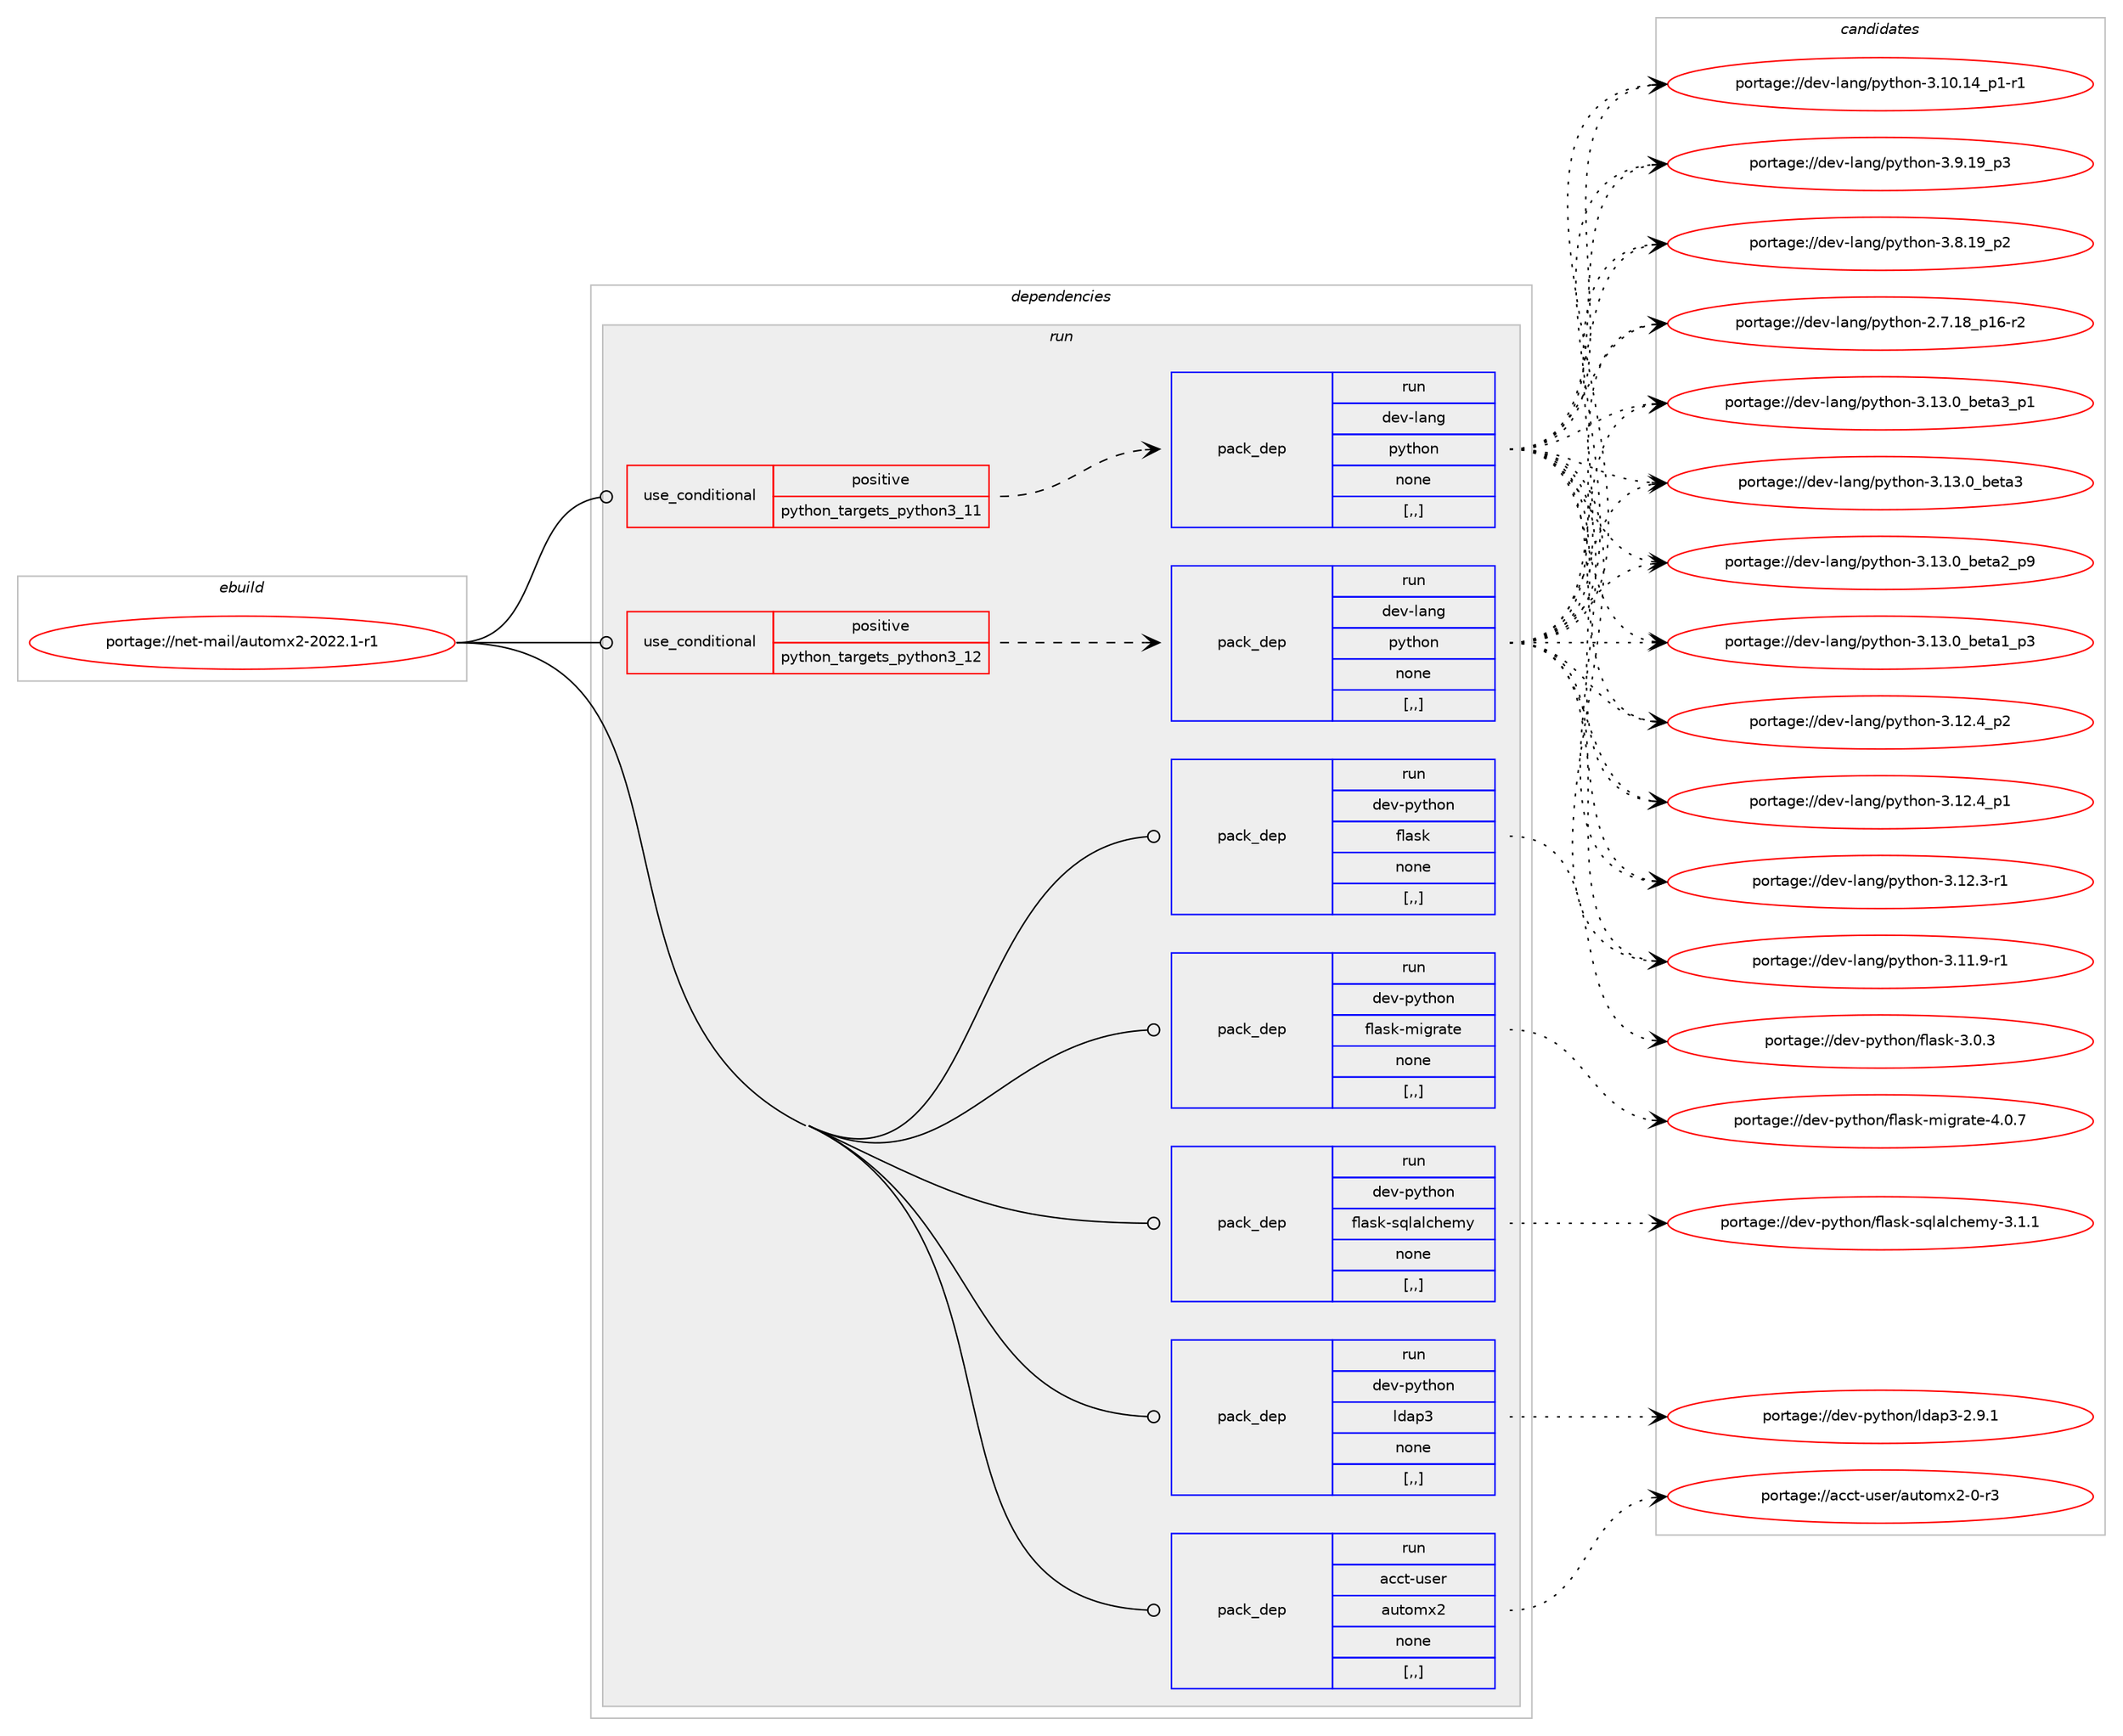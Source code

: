 digraph prolog {

# *************
# Graph options
# *************

newrank=true;
concentrate=true;
compound=true;
graph [rankdir=LR,fontname=Helvetica,fontsize=10,ranksep=1.5];#, ranksep=2.5, nodesep=0.2];
edge  [arrowhead=vee];
node  [fontname=Helvetica,fontsize=10];

# **********
# The ebuild
# **********

subgraph cluster_leftcol {
color=gray;
label=<<i>ebuild</i>>;
id [label="portage://net-mail/automx2-2022.1-r1", color=red, width=4, href="../net-mail/automx2-2022.1-r1.svg"];
}

# ****************
# The dependencies
# ****************

subgraph cluster_midcol {
color=gray;
label=<<i>dependencies</i>>;
subgraph cluster_compile {
fillcolor="#eeeeee";
style=filled;
label=<<i>compile</i>>;
}
subgraph cluster_compileandrun {
fillcolor="#eeeeee";
style=filled;
label=<<i>compile and run</i>>;
}
subgraph cluster_run {
fillcolor="#eeeeee";
style=filled;
label=<<i>run</i>>;
subgraph cond94425 {
dependency361233 [label=<<TABLE BORDER="0" CELLBORDER="1" CELLSPACING="0" CELLPADDING="4"><TR><TD ROWSPAN="3" CELLPADDING="10">use_conditional</TD></TR><TR><TD>positive</TD></TR><TR><TD>python_targets_python3_11</TD></TR></TABLE>>, shape=none, color=red];
subgraph pack264131 {
dependency361234 [label=<<TABLE BORDER="0" CELLBORDER="1" CELLSPACING="0" CELLPADDING="4" WIDTH="220"><TR><TD ROWSPAN="6" CELLPADDING="30">pack_dep</TD></TR><TR><TD WIDTH="110">run</TD></TR><TR><TD>dev-lang</TD></TR><TR><TD>python</TD></TR><TR><TD>none</TD></TR><TR><TD>[,,]</TD></TR></TABLE>>, shape=none, color=blue];
}
dependency361233:e -> dependency361234:w [weight=20,style="dashed",arrowhead="vee"];
}
id:e -> dependency361233:w [weight=20,style="solid",arrowhead="odot"];
subgraph cond94426 {
dependency361235 [label=<<TABLE BORDER="0" CELLBORDER="1" CELLSPACING="0" CELLPADDING="4"><TR><TD ROWSPAN="3" CELLPADDING="10">use_conditional</TD></TR><TR><TD>positive</TD></TR><TR><TD>python_targets_python3_12</TD></TR></TABLE>>, shape=none, color=red];
subgraph pack264132 {
dependency361236 [label=<<TABLE BORDER="0" CELLBORDER="1" CELLSPACING="0" CELLPADDING="4" WIDTH="220"><TR><TD ROWSPAN="6" CELLPADDING="30">pack_dep</TD></TR><TR><TD WIDTH="110">run</TD></TR><TR><TD>dev-lang</TD></TR><TR><TD>python</TD></TR><TR><TD>none</TD></TR><TR><TD>[,,]</TD></TR></TABLE>>, shape=none, color=blue];
}
dependency361235:e -> dependency361236:w [weight=20,style="dashed",arrowhead="vee"];
}
id:e -> dependency361235:w [weight=20,style="solid",arrowhead="odot"];
subgraph pack264133 {
dependency361237 [label=<<TABLE BORDER="0" CELLBORDER="1" CELLSPACING="0" CELLPADDING="4" WIDTH="220"><TR><TD ROWSPAN="6" CELLPADDING="30">pack_dep</TD></TR><TR><TD WIDTH="110">run</TD></TR><TR><TD>acct-user</TD></TR><TR><TD>automx2</TD></TR><TR><TD>none</TD></TR><TR><TD>[,,]</TD></TR></TABLE>>, shape=none, color=blue];
}
id:e -> dependency361237:w [weight=20,style="solid",arrowhead="odot"];
subgraph pack264134 {
dependency361238 [label=<<TABLE BORDER="0" CELLBORDER="1" CELLSPACING="0" CELLPADDING="4" WIDTH="220"><TR><TD ROWSPAN="6" CELLPADDING="30">pack_dep</TD></TR><TR><TD WIDTH="110">run</TD></TR><TR><TD>dev-python</TD></TR><TR><TD>flask</TD></TR><TR><TD>none</TD></TR><TR><TD>[,,]</TD></TR></TABLE>>, shape=none, color=blue];
}
id:e -> dependency361238:w [weight=20,style="solid",arrowhead="odot"];
subgraph pack264135 {
dependency361239 [label=<<TABLE BORDER="0" CELLBORDER="1" CELLSPACING="0" CELLPADDING="4" WIDTH="220"><TR><TD ROWSPAN="6" CELLPADDING="30">pack_dep</TD></TR><TR><TD WIDTH="110">run</TD></TR><TR><TD>dev-python</TD></TR><TR><TD>flask-migrate</TD></TR><TR><TD>none</TD></TR><TR><TD>[,,]</TD></TR></TABLE>>, shape=none, color=blue];
}
id:e -> dependency361239:w [weight=20,style="solid",arrowhead="odot"];
subgraph pack264136 {
dependency361240 [label=<<TABLE BORDER="0" CELLBORDER="1" CELLSPACING="0" CELLPADDING="4" WIDTH="220"><TR><TD ROWSPAN="6" CELLPADDING="30">pack_dep</TD></TR><TR><TD WIDTH="110">run</TD></TR><TR><TD>dev-python</TD></TR><TR><TD>flask-sqlalchemy</TD></TR><TR><TD>none</TD></TR><TR><TD>[,,]</TD></TR></TABLE>>, shape=none, color=blue];
}
id:e -> dependency361240:w [weight=20,style="solid",arrowhead="odot"];
subgraph pack264137 {
dependency361241 [label=<<TABLE BORDER="0" CELLBORDER="1" CELLSPACING="0" CELLPADDING="4" WIDTH="220"><TR><TD ROWSPAN="6" CELLPADDING="30">pack_dep</TD></TR><TR><TD WIDTH="110">run</TD></TR><TR><TD>dev-python</TD></TR><TR><TD>ldap3</TD></TR><TR><TD>none</TD></TR><TR><TD>[,,]</TD></TR></TABLE>>, shape=none, color=blue];
}
id:e -> dependency361241:w [weight=20,style="solid",arrowhead="odot"];
}
}

# **************
# The candidates
# **************

subgraph cluster_choices {
rank=same;
color=gray;
label=<<i>candidates</i>>;

subgraph choice264131 {
color=black;
nodesep=1;
choice10010111845108971101034711212111610411111045514649514648959810111697519511249 [label="portage://dev-lang/python-3.13.0_beta3_p1", color=red, width=4,href="../dev-lang/python-3.13.0_beta3_p1.svg"];
choice1001011184510897110103471121211161041111104551464951464895981011169751 [label="portage://dev-lang/python-3.13.0_beta3", color=red, width=4,href="../dev-lang/python-3.13.0_beta3.svg"];
choice10010111845108971101034711212111610411111045514649514648959810111697509511257 [label="portage://dev-lang/python-3.13.0_beta2_p9", color=red, width=4,href="../dev-lang/python-3.13.0_beta2_p9.svg"];
choice10010111845108971101034711212111610411111045514649514648959810111697499511251 [label="portage://dev-lang/python-3.13.0_beta1_p3", color=red, width=4,href="../dev-lang/python-3.13.0_beta1_p3.svg"];
choice100101118451089711010347112121116104111110455146495046529511250 [label="portage://dev-lang/python-3.12.4_p2", color=red, width=4,href="../dev-lang/python-3.12.4_p2.svg"];
choice100101118451089711010347112121116104111110455146495046529511249 [label="portage://dev-lang/python-3.12.4_p1", color=red, width=4,href="../dev-lang/python-3.12.4_p1.svg"];
choice100101118451089711010347112121116104111110455146495046514511449 [label="portage://dev-lang/python-3.12.3-r1", color=red, width=4,href="../dev-lang/python-3.12.3-r1.svg"];
choice100101118451089711010347112121116104111110455146494946574511449 [label="portage://dev-lang/python-3.11.9-r1", color=red, width=4,href="../dev-lang/python-3.11.9-r1.svg"];
choice100101118451089711010347112121116104111110455146494846495295112494511449 [label="portage://dev-lang/python-3.10.14_p1-r1", color=red, width=4,href="../dev-lang/python-3.10.14_p1-r1.svg"];
choice100101118451089711010347112121116104111110455146574649579511251 [label="portage://dev-lang/python-3.9.19_p3", color=red, width=4,href="../dev-lang/python-3.9.19_p3.svg"];
choice100101118451089711010347112121116104111110455146564649579511250 [label="portage://dev-lang/python-3.8.19_p2", color=red, width=4,href="../dev-lang/python-3.8.19_p2.svg"];
choice100101118451089711010347112121116104111110455046554649569511249544511450 [label="portage://dev-lang/python-2.7.18_p16-r2", color=red, width=4,href="../dev-lang/python-2.7.18_p16-r2.svg"];
dependency361234:e -> choice10010111845108971101034711212111610411111045514649514648959810111697519511249:w [style=dotted,weight="100"];
dependency361234:e -> choice1001011184510897110103471121211161041111104551464951464895981011169751:w [style=dotted,weight="100"];
dependency361234:e -> choice10010111845108971101034711212111610411111045514649514648959810111697509511257:w [style=dotted,weight="100"];
dependency361234:e -> choice10010111845108971101034711212111610411111045514649514648959810111697499511251:w [style=dotted,weight="100"];
dependency361234:e -> choice100101118451089711010347112121116104111110455146495046529511250:w [style=dotted,weight="100"];
dependency361234:e -> choice100101118451089711010347112121116104111110455146495046529511249:w [style=dotted,weight="100"];
dependency361234:e -> choice100101118451089711010347112121116104111110455146495046514511449:w [style=dotted,weight="100"];
dependency361234:e -> choice100101118451089711010347112121116104111110455146494946574511449:w [style=dotted,weight="100"];
dependency361234:e -> choice100101118451089711010347112121116104111110455146494846495295112494511449:w [style=dotted,weight="100"];
dependency361234:e -> choice100101118451089711010347112121116104111110455146574649579511251:w [style=dotted,weight="100"];
dependency361234:e -> choice100101118451089711010347112121116104111110455146564649579511250:w [style=dotted,weight="100"];
dependency361234:e -> choice100101118451089711010347112121116104111110455046554649569511249544511450:w [style=dotted,weight="100"];
}
subgraph choice264132 {
color=black;
nodesep=1;
choice10010111845108971101034711212111610411111045514649514648959810111697519511249 [label="portage://dev-lang/python-3.13.0_beta3_p1", color=red, width=4,href="../dev-lang/python-3.13.0_beta3_p1.svg"];
choice1001011184510897110103471121211161041111104551464951464895981011169751 [label="portage://dev-lang/python-3.13.0_beta3", color=red, width=4,href="../dev-lang/python-3.13.0_beta3.svg"];
choice10010111845108971101034711212111610411111045514649514648959810111697509511257 [label="portage://dev-lang/python-3.13.0_beta2_p9", color=red, width=4,href="../dev-lang/python-3.13.0_beta2_p9.svg"];
choice10010111845108971101034711212111610411111045514649514648959810111697499511251 [label="portage://dev-lang/python-3.13.0_beta1_p3", color=red, width=4,href="../dev-lang/python-3.13.0_beta1_p3.svg"];
choice100101118451089711010347112121116104111110455146495046529511250 [label="portage://dev-lang/python-3.12.4_p2", color=red, width=4,href="../dev-lang/python-3.12.4_p2.svg"];
choice100101118451089711010347112121116104111110455146495046529511249 [label="portage://dev-lang/python-3.12.4_p1", color=red, width=4,href="../dev-lang/python-3.12.4_p1.svg"];
choice100101118451089711010347112121116104111110455146495046514511449 [label="portage://dev-lang/python-3.12.3-r1", color=red, width=4,href="../dev-lang/python-3.12.3-r1.svg"];
choice100101118451089711010347112121116104111110455146494946574511449 [label="portage://dev-lang/python-3.11.9-r1", color=red, width=4,href="../dev-lang/python-3.11.9-r1.svg"];
choice100101118451089711010347112121116104111110455146494846495295112494511449 [label="portage://dev-lang/python-3.10.14_p1-r1", color=red, width=4,href="../dev-lang/python-3.10.14_p1-r1.svg"];
choice100101118451089711010347112121116104111110455146574649579511251 [label="portage://dev-lang/python-3.9.19_p3", color=red, width=4,href="../dev-lang/python-3.9.19_p3.svg"];
choice100101118451089711010347112121116104111110455146564649579511250 [label="portage://dev-lang/python-3.8.19_p2", color=red, width=4,href="../dev-lang/python-3.8.19_p2.svg"];
choice100101118451089711010347112121116104111110455046554649569511249544511450 [label="portage://dev-lang/python-2.7.18_p16-r2", color=red, width=4,href="../dev-lang/python-2.7.18_p16-r2.svg"];
dependency361236:e -> choice10010111845108971101034711212111610411111045514649514648959810111697519511249:w [style=dotted,weight="100"];
dependency361236:e -> choice1001011184510897110103471121211161041111104551464951464895981011169751:w [style=dotted,weight="100"];
dependency361236:e -> choice10010111845108971101034711212111610411111045514649514648959810111697509511257:w [style=dotted,weight="100"];
dependency361236:e -> choice10010111845108971101034711212111610411111045514649514648959810111697499511251:w [style=dotted,weight="100"];
dependency361236:e -> choice100101118451089711010347112121116104111110455146495046529511250:w [style=dotted,weight="100"];
dependency361236:e -> choice100101118451089711010347112121116104111110455146495046529511249:w [style=dotted,weight="100"];
dependency361236:e -> choice100101118451089711010347112121116104111110455146495046514511449:w [style=dotted,weight="100"];
dependency361236:e -> choice100101118451089711010347112121116104111110455146494946574511449:w [style=dotted,weight="100"];
dependency361236:e -> choice100101118451089711010347112121116104111110455146494846495295112494511449:w [style=dotted,weight="100"];
dependency361236:e -> choice100101118451089711010347112121116104111110455146574649579511251:w [style=dotted,weight="100"];
dependency361236:e -> choice100101118451089711010347112121116104111110455146564649579511250:w [style=dotted,weight="100"];
dependency361236:e -> choice100101118451089711010347112121116104111110455046554649569511249544511450:w [style=dotted,weight="100"];
}
subgraph choice264133 {
color=black;
nodesep=1;
choice9799991164511711510111447971171161111091205045484511451 [label="portage://acct-user/automx2-0-r3", color=red, width=4,href="../acct-user/automx2-0-r3.svg"];
dependency361237:e -> choice9799991164511711510111447971171161111091205045484511451:w [style=dotted,weight="100"];
}
subgraph choice264134 {
color=black;
nodesep=1;
choice100101118451121211161041111104710210897115107455146484651 [label="portage://dev-python/flask-3.0.3", color=red, width=4,href="../dev-python/flask-3.0.3.svg"];
dependency361238:e -> choice100101118451121211161041111104710210897115107455146484651:w [style=dotted,weight="100"];
}
subgraph choice264135 {
color=black;
nodesep=1;
choice1001011184511212111610411111047102108971151074510910510311497116101455246484655 [label="portage://dev-python/flask-migrate-4.0.7", color=red, width=4,href="../dev-python/flask-migrate-4.0.7.svg"];
dependency361239:e -> choice1001011184511212111610411111047102108971151074510910510311497116101455246484655:w [style=dotted,weight="100"];
}
subgraph choice264136 {
color=black;
nodesep=1;
choice100101118451121211161041111104710210897115107451151131089710899104101109121455146494649 [label="portage://dev-python/flask-sqlalchemy-3.1.1", color=red, width=4,href="../dev-python/flask-sqlalchemy-3.1.1.svg"];
dependency361240:e -> choice100101118451121211161041111104710210897115107451151131089710899104101109121455146494649:w [style=dotted,weight="100"];
}
subgraph choice264137 {
color=black;
nodesep=1;
choice10010111845112121116104111110471081009711251455046574649 [label="portage://dev-python/ldap3-2.9.1", color=red, width=4,href="../dev-python/ldap3-2.9.1.svg"];
dependency361241:e -> choice10010111845112121116104111110471081009711251455046574649:w [style=dotted,weight="100"];
}
}

}
